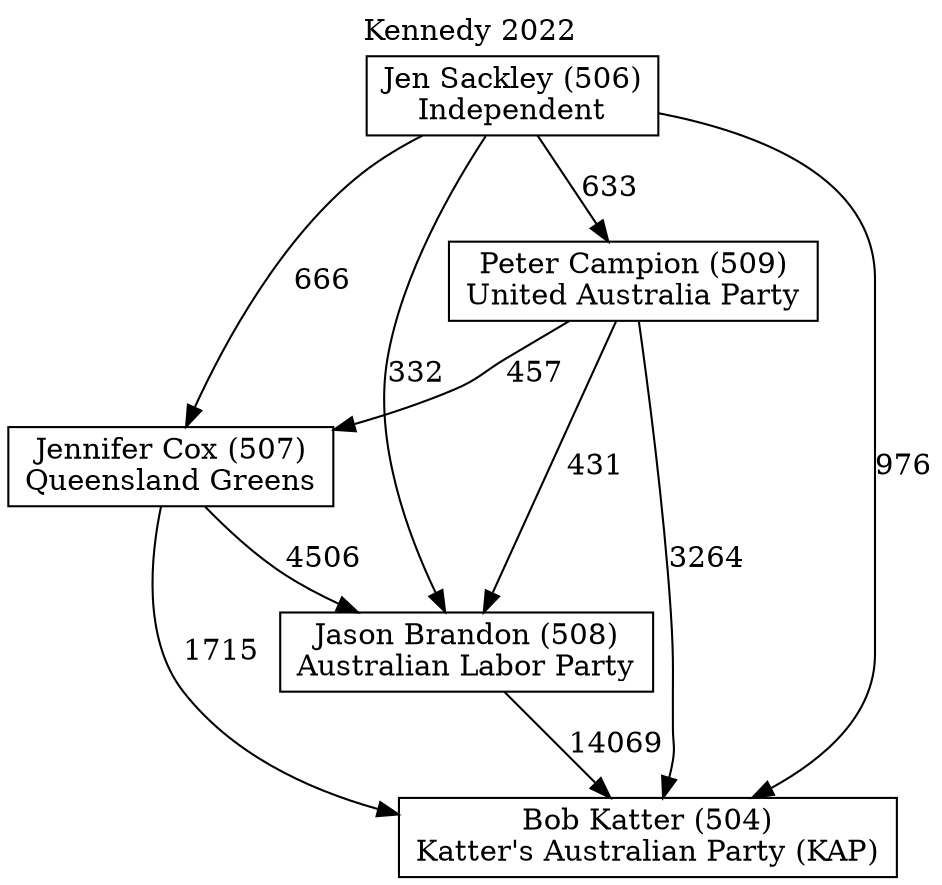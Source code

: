 // House preference flow
digraph "Bob Katter (504)_Kennedy_2022" {
	graph [label="Kennedy 2022" labelloc=t mclimit=10]
	node [shape=box]
	"Jason Brandon (508)" [label="Jason Brandon (508)
Australian Labor Party"]
	"Peter Campion (509)" [label="Peter Campion (509)
United Australia Party"]
	"Bob Katter (504)" [label="Bob Katter (504)
Katter's Australian Party (KAP)"]
	"Jen Sackley (506)" [label="Jen Sackley (506)
Independent"]
	"Jennifer Cox (507)" [label="Jennifer Cox (507)
Queensland Greens"]
	"Jennifer Cox (507)" -> "Jason Brandon (508)" [label=4506]
	"Peter Campion (509)" -> "Jennifer Cox (507)" [label=457]
	"Peter Campion (509)" -> "Bob Katter (504)" [label=3264]
	"Jen Sackley (506)" -> "Bob Katter (504)" [label=976]
	"Jason Brandon (508)" -> "Bob Katter (504)" [label=14069]
	"Jen Sackley (506)" -> "Jennifer Cox (507)" [label=666]
	"Jen Sackley (506)" -> "Jason Brandon (508)" [label=332]
	"Jennifer Cox (507)" -> "Bob Katter (504)" [label=1715]
	"Peter Campion (509)" -> "Jason Brandon (508)" [label=431]
	"Jen Sackley (506)" -> "Peter Campion (509)" [label=633]
}
